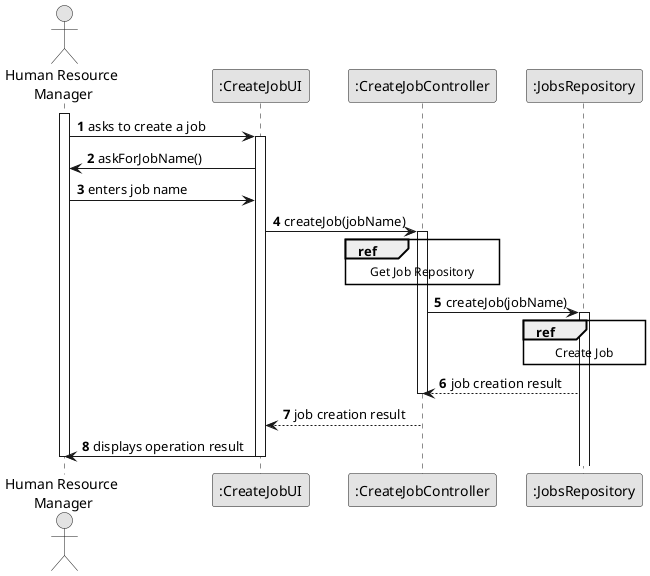@startuml
skinparam monochrome true
skinparam packageStyle rectangle
skinparam shadowing false

autonumber

actor "Human Resource\n Manager" as HRM
participant ":CreateJobUI" as UI
participant ":CreateJobController" as CTRL
participant ":JobsRepository" as jobRepository

activate HRM

    HRM -> UI : asks to create a job
    activate UI

        UI -> HRM : askForJobName()
        HRM -> UI : enters job name

        UI -> CTRL : createJob(jobName)
        activate CTRL

            ref over CTRL
            Get Job Repository
            end ref

            CTRL -> jobRepository : createJob(jobName)
            activate jobRepository

            ref over jobRepository
            Create Job
            end ref

        CTRL <-- jobRepository : job creation result
        deactivate CTRL

    UI <-- CTRL : job creation result

    UI -> HRM : displays operation result

deactivate UI
deactivate HRM

@enduml